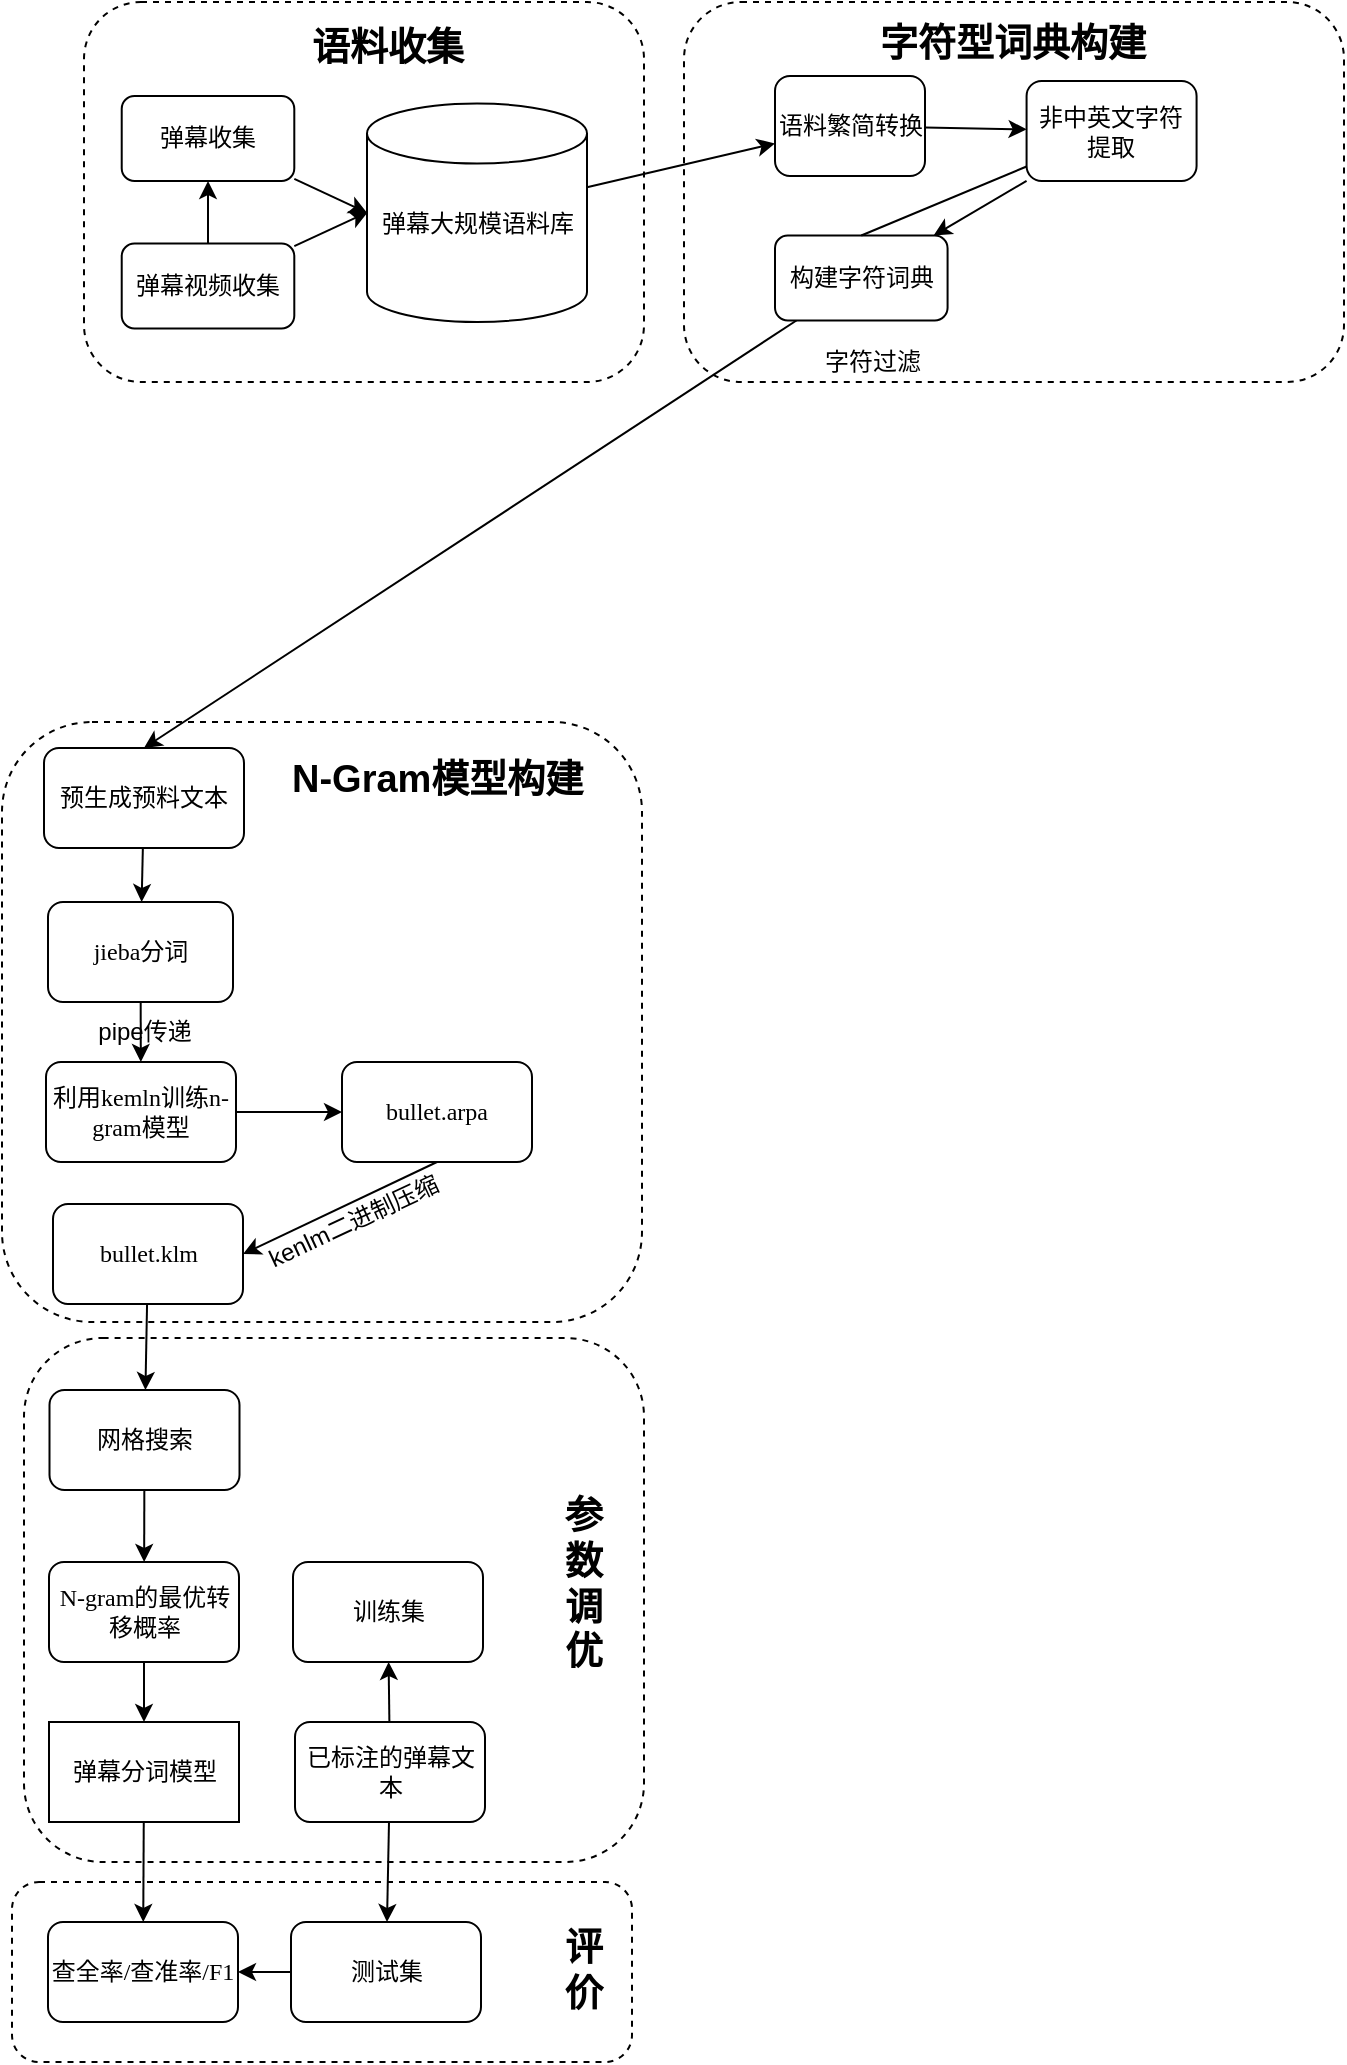<mxfile version="14.6.13" type="device"><diagram id="f97t4_woMF-mGAw-znER" name="第 1 页"><mxGraphModel dx="904" dy="567" grid="1" gridSize="10" guides="1" tooltips="1" connect="1" arrows="1" fold="1" page="1" pageScale="1" pageWidth="827" pageHeight="1169" math="0" shadow="0"><root><mxCell id="0"/><mxCell id="1" parent="0"/><mxCell id="I88J0ys4kbifwH7eSQ3S-55" value="" style="rounded=1;whiteSpace=wrap;html=1;fillColor=none;dashed=1;" vertex="1" parent="1"><mxGeometry x="9" y="460" width="320" height="300" as="geometry"/></mxCell><mxCell id="I88J0ys4kbifwH7eSQ3S-49" value="" style="rounded=1;whiteSpace=wrap;html=1;fillColor=none;dashed=1;" vertex="1" parent="1"><mxGeometry x="350" y="100" width="330" height="190" as="geometry"/></mxCell><mxCell id="I88J0ys4kbifwH7eSQ3S-47" value="" style="rounded=1;whiteSpace=wrap;html=1;fillColor=none;dashed=1;" vertex="1" parent="1"><mxGeometry x="50" y="100" width="280" height="190" as="geometry"/></mxCell><mxCell id="kdEfL1k53JhNIqCWkjUA-17" value="" style="rounded=1;whiteSpace=wrap;html=1;fillColor=none;dashed=1;" parent="1" vertex="1"><mxGeometry x="20" y="768" width="310" height="262" as="geometry"/></mxCell><mxCell id="kdEfL1k53JhNIqCWkjUA-6" value="" style="rounded=0;orthogonalLoop=1;jettySize=auto;html=1;" parent="1" source="kdEfL1k53JhNIqCWkjUA-2" target="kdEfL1k53JhNIqCWkjUA-5" edge="1"><mxGeometry relative="1" as="geometry"/></mxCell><mxCell id="kdEfL1k53JhNIqCWkjUA-2" value="预生成预料文本" style="rounded=1;whiteSpace=wrap;html=1;shadow=0;labelBackgroundColor=none;strokeWidth=1;fontFamily=Verdana;fontSize=12;align=center;" parent="1" vertex="1"><mxGeometry x="30" y="473" width="100" height="50" as="geometry"/></mxCell><mxCell id="I88J0ys4kbifwH7eSQ3S-15" value="" style="edgeStyle=none;rounded=0;orthogonalLoop=1;jettySize=auto;html=1;" edge="1" parent="1" source="kdEfL1k53JhNIqCWkjUA-5" target="I88J0ys4kbifwH7eSQ3S-14"><mxGeometry relative="1" as="geometry"/></mxCell><mxCell id="kdEfL1k53JhNIqCWkjUA-5" value="jieba分词" style="rounded=1;whiteSpace=wrap;html=1;shadow=0;labelBackgroundColor=none;strokeWidth=1;fontFamily=Verdana;fontSize=12;align=center;" parent="1" vertex="1"><mxGeometry x="32" y="550" width="92.5" height="50" as="geometry"/></mxCell><mxCell id="kdEfL1k53JhNIqCWkjUA-16" value="&lt;div style=&quot;&quot;&gt;&lt;span&gt;N-Gram模型构建&lt;/span&gt;&lt;/div&gt;" style="text;html=1;strokeColor=none;fillColor=none;align=left;verticalAlign=middle;whiteSpace=wrap;rounded=0;dashed=1;fontStyle=1;fontSize=19;" parent="1" vertex="1"><mxGeometry x="151.5" y="473" width="150" height="32.25" as="geometry"/></mxCell><mxCell id="kdEfL1k53JhNIqCWkjUA-30" value="参数调优" style="text;html=1;strokeColor=none;fillColor=none;align=center;verticalAlign=middle;whiteSpace=wrap;rounded=0;dashed=1;fontStyle=1;fontSize=19;" parent="1" vertex="1"><mxGeometry x="290" y="844" width="20" height="93" as="geometry"/></mxCell><mxCell id="I88J0ys4kbifwH7eSQ3S-10" value="" style="edgeStyle=none;rounded=0;orthogonalLoop=1;jettySize=auto;html=1;" edge="1" parent="1" source="I88J0ys4kbifwH7eSQ3S-1" target="I88J0ys4kbifwH7eSQ3S-9"><mxGeometry relative="1" as="geometry"/></mxCell><mxCell id="I88J0ys4kbifwH7eSQ3S-1" value="&lt;div&gt;语料繁简转换&lt;/div&gt;" style="rounded=1;whiteSpace=wrap;html=1;shadow=0;labelBackgroundColor=none;strokeWidth=1;fontFamily=Verdana;fontSize=12;align=center;" vertex="1" parent="1"><mxGeometry x="395.5" y="137" width="75" height="50" as="geometry"/></mxCell><mxCell id="I88J0ys4kbifwH7eSQ3S-11" value="" style="edgeStyle=none;rounded=0;orthogonalLoop=1;jettySize=auto;html=1;" edge="1" parent="1" source="I88J0ys4kbifwH7eSQ3S-9" target="I88J0ys4kbifwH7eSQ3S-6"><mxGeometry relative="1" as="geometry"/></mxCell><mxCell id="I88J0ys4kbifwH7eSQ3S-56" value="" style="edgeStyle=none;rounded=0;orthogonalLoop=1;jettySize=auto;html=1;entryX=0.5;entryY=0;entryDx=0;entryDy=0;startArrow=none;" edge="1" parent="1" source="I88J0ys4kbifwH7eSQ3S-6" target="kdEfL1k53JhNIqCWkjUA-2"><mxGeometry relative="1" as="geometry"/></mxCell><mxCell id="I88J0ys4kbifwH7eSQ3S-9" value="非中英文字符提取" style="rounded=1;whiteSpace=wrap;html=1;shadow=0;labelBackgroundColor=none;strokeWidth=1;fontFamily=Verdana;fontSize=12;align=center;" vertex="1" parent="1"><mxGeometry x="521.29" y="139.5" width="85" height="50" as="geometry"/></mxCell><mxCell id="I88J0ys4kbifwH7eSQ3S-13" value="字符过滤" style="text;html=1;align=center;verticalAlign=middle;resizable=0;points=[];autosize=1;strokeColor=none;" vertex="1" parent="1"><mxGeometry x="414" y="270" width="60" height="20" as="geometry"/></mxCell><mxCell id="I88J0ys4kbifwH7eSQ3S-52" value="" style="edgeStyle=none;rounded=0;orthogonalLoop=1;jettySize=auto;html=1;" edge="1" parent="1" source="I88J0ys4kbifwH7eSQ3S-14" target="I88J0ys4kbifwH7eSQ3S-51"><mxGeometry relative="1" as="geometry"/></mxCell><mxCell id="I88J0ys4kbifwH7eSQ3S-14" value="利用kemln训练n-gram模型" style="rounded=1;whiteSpace=wrap;html=1;shadow=0;labelBackgroundColor=none;strokeWidth=1;fontFamily=Verdana;fontSize=12;align=center;" vertex="1" parent="1"><mxGeometry x="31" y="630" width="95" height="50" as="geometry"/></mxCell><mxCell id="I88J0ys4kbifwH7eSQ3S-16" value="pipe传递" style="text;html=1;align=center;verticalAlign=middle;resizable=0;points=[];autosize=1;strokeColor=none;rotation=0;" vertex="1" parent="1"><mxGeometry x="49.5" y="605" width="60" height="20" as="geometry"/></mxCell><mxCell id="I88J0ys4kbifwH7eSQ3S-27" value="" style="edgeStyle=none;rounded=0;orthogonalLoop=1;jettySize=auto;html=1;" edge="1" parent="1" source="I88J0ys4kbifwH7eSQ3S-18" target="I88J0ys4kbifwH7eSQ3S-26"><mxGeometry relative="1" as="geometry"/></mxCell><mxCell id="I88J0ys4kbifwH7eSQ3S-18" value="bullet.klm" style="rounded=1;whiteSpace=wrap;html=1;shadow=0;labelBackgroundColor=none;strokeWidth=1;fontFamily=Verdana;fontSize=12;align=center;" vertex="1" parent="1"><mxGeometry x="34.5" y="701" width="95" height="50" as="geometry"/></mxCell><mxCell id="I88J0ys4kbifwH7eSQ3S-31" value="" style="edgeStyle=none;rounded=0;orthogonalLoop=1;jettySize=auto;html=1;" edge="1" parent="1" source="I88J0ys4kbifwH7eSQ3S-26" target="I88J0ys4kbifwH7eSQ3S-30"><mxGeometry relative="1" as="geometry"/></mxCell><mxCell id="I88J0ys4kbifwH7eSQ3S-26" value="网格搜索" style="rounded=1;whiteSpace=wrap;html=1;shadow=0;labelBackgroundColor=none;strokeWidth=1;fontFamily=Verdana;fontSize=12;align=center;" vertex="1" parent="1"><mxGeometry x="32.75" y="794" width="95" height="50" as="geometry"/></mxCell><mxCell id="I88J0ys4kbifwH7eSQ3S-62" value="" style="edgeStyle=none;rounded=0;orthogonalLoop=1;jettySize=auto;html=1;" edge="1" parent="1" source="I88J0ys4kbifwH7eSQ3S-28" target="I88J0ys4kbifwH7eSQ3S-61"><mxGeometry relative="1" as="geometry"/></mxCell><mxCell id="I88J0ys4kbifwH7eSQ3S-64" value="" style="edgeStyle=none;rounded=0;orthogonalLoop=1;jettySize=auto;html=1;" edge="1" parent="1" source="I88J0ys4kbifwH7eSQ3S-28" target="I88J0ys4kbifwH7eSQ3S-63"><mxGeometry relative="1" as="geometry"/></mxCell><mxCell id="I88J0ys4kbifwH7eSQ3S-28" value="已标注的弹幕文本" style="rounded=1;whiteSpace=wrap;html=1;shadow=0;labelBackgroundColor=none;strokeWidth=1;fontFamily=Verdana;fontSize=12;align=center;" vertex="1" parent="1"><mxGeometry x="155.5" y="960" width="95" height="50" as="geometry"/></mxCell><mxCell id="I88J0ys4kbifwH7eSQ3S-42" value="" style="edgeStyle=none;rounded=0;orthogonalLoop=1;jettySize=auto;html=1;" edge="1" parent="1" source="I88J0ys4kbifwH7eSQ3S-30" target="I88J0ys4kbifwH7eSQ3S-41"><mxGeometry relative="1" as="geometry"/></mxCell><mxCell id="I88J0ys4kbifwH7eSQ3S-30" value="N-gram的最优转移概率" style="rounded=1;whiteSpace=wrap;html=1;shadow=0;labelBackgroundColor=none;strokeWidth=1;fontFamily=Verdana;fontSize=12;align=center;" vertex="1" parent="1"><mxGeometry x="32.5" y="880" width="95" height="50" as="geometry"/></mxCell><mxCell id="I88J0ys4kbifwH7eSQ3S-34" value="" style="edgeStyle=none;rounded=0;orthogonalLoop=1;jettySize=auto;html=1;" edge="1" parent="1" source="I88J0ys4kbifwH7eSQ3S-32" target="I88J0ys4kbifwH7eSQ3S-1"><mxGeometry relative="1" as="geometry"/></mxCell><mxCell id="I88J0ys4kbifwH7eSQ3S-32" value="&lt;div style=&quot;font-family: &amp;#34;verdana&amp;#34;&quot;&gt;弹幕大规模语料库&lt;/div&gt;&lt;div style=&quot;font-family: &amp;#34;verdana&amp;#34;&quot;&gt;&lt;br&gt;&lt;/div&gt;" style="shape=cylinder3;whiteSpace=wrap;html=1;boundedLbl=1;backgroundOutline=1;size=15;" vertex="1" parent="1"><mxGeometry x="191.5" y="150.75" width="110" height="109.25" as="geometry"/></mxCell><mxCell id="I88J0ys4kbifwH7eSQ3S-67" value="" style="edgeStyle=none;rounded=0;orthogonalLoop=1;jettySize=auto;html=1;" edge="1" parent="1" source="I88J0ys4kbifwH7eSQ3S-41" target="I88J0ys4kbifwH7eSQ3S-65"><mxGeometry relative="1" as="geometry"/></mxCell><mxCell id="I88J0ys4kbifwH7eSQ3S-41" value="弹幕分词模型" style="rounded=0;whiteSpace=wrap;html=1;shadow=0;labelBackgroundColor=none;strokeWidth=1;fontFamily=Verdana;fontSize=12;align=center;" vertex="1" parent="1"><mxGeometry x="32.5" y="960" width="95" height="50" as="geometry"/></mxCell><mxCell id="I88J0ys4kbifwH7eSQ3S-45" value="" style="edgeStyle=none;rounded=0;orthogonalLoop=1;jettySize=auto;html=1;" edge="1" parent="1" source="I88J0ys4kbifwH7eSQ3S-43" target="I88J0ys4kbifwH7eSQ3S-44"><mxGeometry relative="1" as="geometry"/></mxCell><mxCell id="I88J0ys4kbifwH7eSQ3S-71" value="" style="edgeStyle=none;rounded=0;orthogonalLoop=1;jettySize=auto;html=1;" edge="1" parent="1" source="I88J0ys4kbifwH7eSQ3S-43"><mxGeometry relative="1" as="geometry"><mxPoint x="192" y="205" as="targetPoint"/></mxGeometry></mxCell><mxCell id="I88J0ys4kbifwH7eSQ3S-43" value="弹幕视频收集" style="rounded=1;whiteSpace=wrap;html=1;" vertex="1" parent="1"><mxGeometry x="68.86" y="220.75" width="86.29" height="42.5" as="geometry"/></mxCell><mxCell id="I88J0ys4kbifwH7eSQ3S-48" value="" style="edgeStyle=none;rounded=0;orthogonalLoop=1;jettySize=auto;html=1;entryX=0;entryY=0.5;entryDx=0;entryDy=0;entryPerimeter=0;" edge="1" parent="1" source="I88J0ys4kbifwH7eSQ3S-44" target="I88J0ys4kbifwH7eSQ3S-32"><mxGeometry relative="1" as="geometry"/></mxCell><mxCell id="I88J0ys4kbifwH7eSQ3S-44" value="弹幕收集" style="rounded=1;whiteSpace=wrap;html=1;" vertex="1" parent="1"><mxGeometry x="68.86" y="147" width="86.29" height="42.5" as="geometry"/></mxCell><mxCell id="I88J0ys4kbifwH7eSQ3S-50" value="语料收集" style="text;html=1;strokeColor=none;fillColor=none;align=center;verticalAlign=middle;whiteSpace=wrap;rounded=0;dashed=1;fontStyle=1;fontSize=19;spacing=9;spacingTop=1;" vertex="1" parent="1"><mxGeometry x="117" y="105" width="170" height="34.5" as="geometry"/></mxCell><mxCell id="I88J0ys4kbifwH7eSQ3S-53" value="" style="edgeStyle=none;rounded=0;orthogonalLoop=1;jettySize=auto;html=1;entryX=1;entryY=0.5;entryDx=0;entryDy=0;exitX=0.5;exitY=1;exitDx=0;exitDy=0;" edge="1" parent="1" source="I88J0ys4kbifwH7eSQ3S-51" target="I88J0ys4kbifwH7eSQ3S-18"><mxGeometry relative="1" as="geometry"/></mxCell><mxCell id="I88J0ys4kbifwH7eSQ3S-51" value="bullet.arpa" style="rounded=1;whiteSpace=wrap;html=1;shadow=0;labelBackgroundColor=none;strokeWidth=1;fontFamily=Verdana;fontSize=12;align=center;" vertex="1" parent="1"><mxGeometry x="179" y="630" width="95" height="50" as="geometry"/></mxCell><mxCell id="I88J0ys4kbifwH7eSQ3S-54" value="kenlm二进制压缩" style="text;html=1;strokeColor=none;fillColor=none;align=center;verticalAlign=middle;whiteSpace=wrap;rounded=0;glass=0;rotation=-25;" vertex="1" parent="1"><mxGeometry x="124.5" y="700" width="120" height="20" as="geometry"/></mxCell><mxCell id="I88J0ys4kbifwH7eSQ3S-58" value="字符型词典构建" style="text;html=1;strokeColor=none;fillColor=none;align=center;verticalAlign=middle;whiteSpace=wrap;rounded=0;dashed=1;fontStyle=1;fontSize=19;" vertex="1" parent="1"><mxGeometry x="414.32" y="110" width="201.35" height="21.12" as="geometry"/></mxCell><mxCell id="I88J0ys4kbifwH7eSQ3S-60" value="" style="rounded=1;whiteSpace=wrap;html=1;fillColor=none;dashed=1;" vertex="1" parent="1"><mxGeometry x="14" y="1040" width="310" height="90" as="geometry"/></mxCell><mxCell id="I88J0ys4kbifwH7eSQ3S-61" value="训练集" style="rounded=1;whiteSpace=wrap;html=1;shadow=0;labelBackgroundColor=none;strokeWidth=1;fontFamily=Verdana;fontSize=12;align=center;" vertex="1" parent="1"><mxGeometry x="154.5" y="880" width="95" height="50" as="geometry"/></mxCell><mxCell id="I88J0ys4kbifwH7eSQ3S-66" value="" style="edgeStyle=none;rounded=0;orthogonalLoop=1;jettySize=auto;html=1;" edge="1" parent="1" source="I88J0ys4kbifwH7eSQ3S-63" target="I88J0ys4kbifwH7eSQ3S-65"><mxGeometry relative="1" as="geometry"/></mxCell><mxCell id="I88J0ys4kbifwH7eSQ3S-63" value="测试集" style="rounded=1;whiteSpace=wrap;html=1;shadow=0;labelBackgroundColor=none;strokeWidth=1;fontFamily=Verdana;fontSize=12;align=center;" vertex="1" parent="1"><mxGeometry x="153.5" y="1060" width="95" height="50" as="geometry"/></mxCell><mxCell id="I88J0ys4kbifwH7eSQ3S-65" value="查全率/查准率/F1" style="rounded=1;whiteSpace=wrap;html=1;shadow=0;labelBackgroundColor=none;strokeWidth=1;fontFamily=Verdana;fontSize=12;align=center;" vertex="1" parent="1"><mxGeometry x="32" y="1060" width="95" height="50" as="geometry"/></mxCell><mxCell id="I88J0ys4kbifwH7eSQ3S-68" value="评价" style="text;html=1;strokeColor=none;fillColor=none;align=center;verticalAlign=middle;whiteSpace=wrap;rounded=0;dashed=1;fontStyle=1;fontSize=19;" vertex="1" parent="1"><mxGeometry x="290" y="1037" width="20" height="93" as="geometry"/></mxCell><mxCell id="I88J0ys4kbifwH7eSQ3S-6" value="构建字符词典" style="rounded=1;whiteSpace=wrap;html=1;" vertex="1" parent="1"><mxGeometry x="395.5" y="216.75" width="86.29" height="42.5" as="geometry"/></mxCell><mxCell id="I88J0ys4kbifwH7eSQ3S-72" value="" style="edgeStyle=none;rounded=0;orthogonalLoop=1;jettySize=auto;html=1;entryX=0.5;entryY=0;entryDx=0;entryDy=0;endArrow=none;" edge="1" parent="1" source="I88J0ys4kbifwH7eSQ3S-9" target="I88J0ys4kbifwH7eSQ3S-6"><mxGeometry relative="1" as="geometry"><mxPoint x="524.585" y="189.5" as="sourcePoint"/><mxPoint x="80" y="473" as="targetPoint"/></mxGeometry></mxCell></root></mxGraphModel></diagram></mxfile>